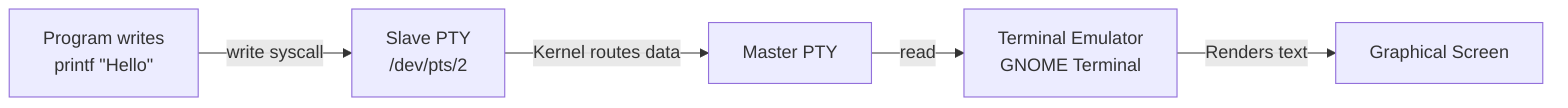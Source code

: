 ---
id: 67b52489-b62e-4e57-8db5-44bc147153ad
---
flowchart LR
    P[Program writes<br>printf &quot;Hello&quot;]
    P -->|write syscall| S[Slave PTY<br>/dev/pts/2]
    S -->|Kernel routes data| M[Master PTY]
    M -->|read| T[Terminal Emulator<br>GNOME Terminal]
    T -->|Renders text| G[Graphical Screen]